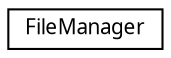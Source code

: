 digraph G
{
  edge [fontname="FreeSans.ttf",fontsize="10",labelfontname="FreeSans.ttf",labelfontsize="10"];
  node [fontname="FreeSans.ttf",fontsize="10",shape=record];
  rankdir=LR;
  Node1 [label="FileManager",height=0.2,width=0.4,color="black", fillcolor="white", style="filled",URL="$class_file_manager.html"];
}
